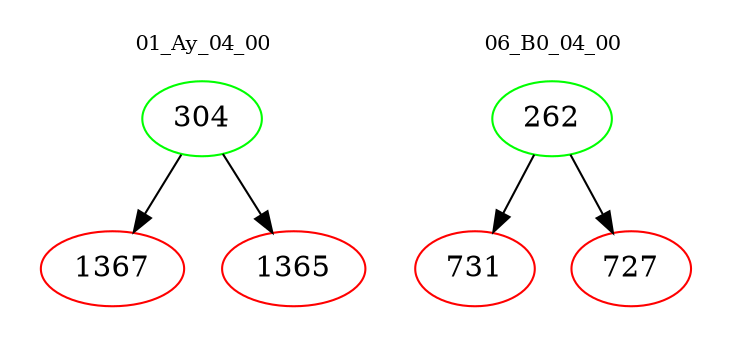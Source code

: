 digraph{
subgraph cluster_0 {
color = white
label = "01_Ay_04_00";
fontsize=10;
T0_304 [label="304", color="green"]
T0_304 -> T0_1367 [color="black"]
T0_1367 [label="1367", color="red"]
T0_304 -> T0_1365 [color="black"]
T0_1365 [label="1365", color="red"]
}
subgraph cluster_1 {
color = white
label = "06_B0_04_00";
fontsize=10;
T1_262 [label="262", color="green"]
T1_262 -> T1_731 [color="black"]
T1_731 [label="731", color="red"]
T1_262 -> T1_727 [color="black"]
T1_727 [label="727", color="red"]
}
}
